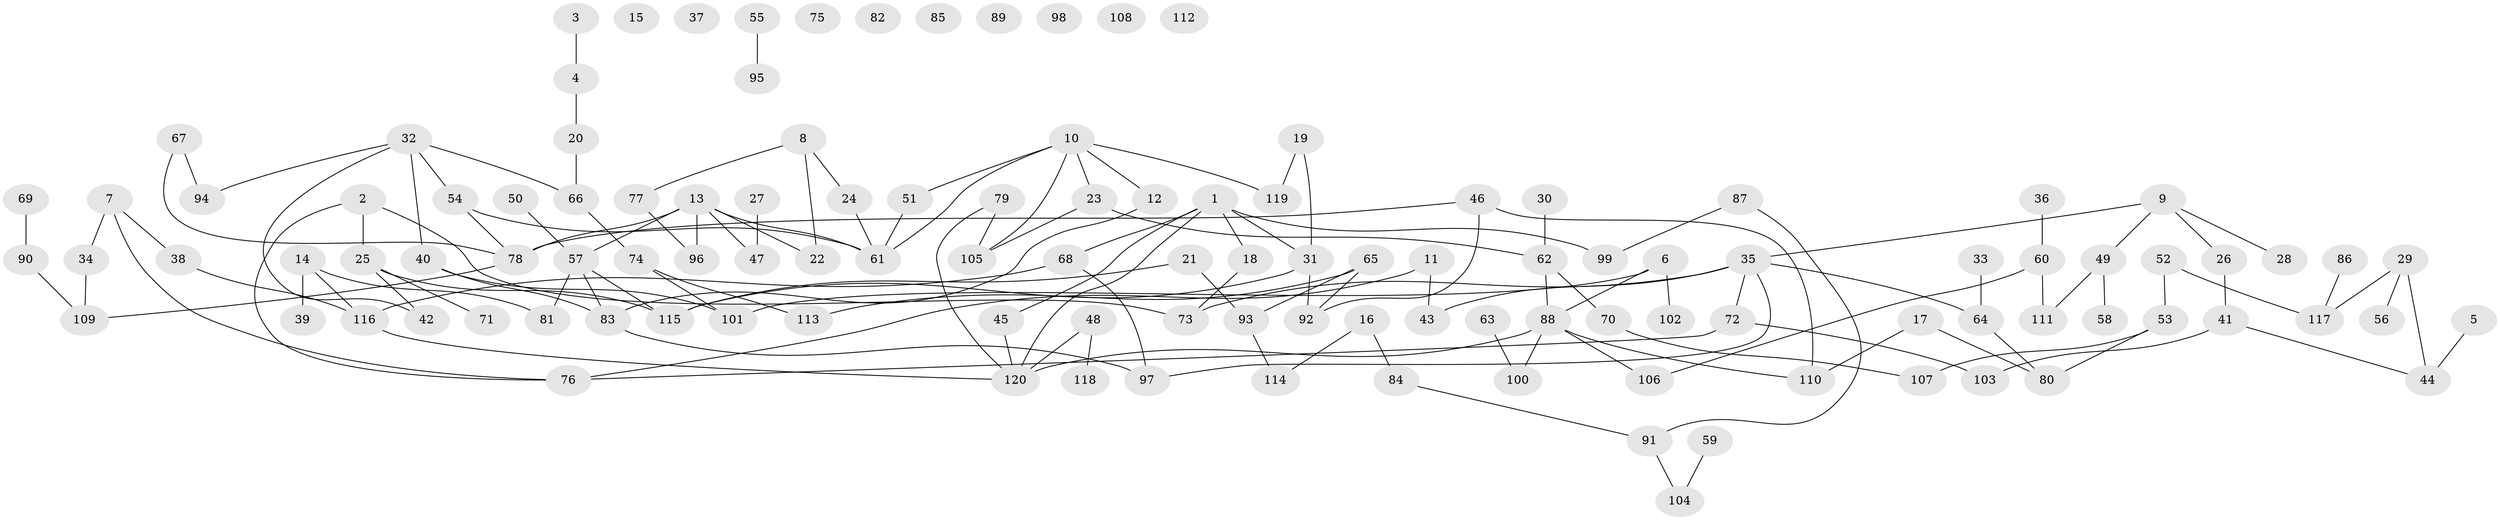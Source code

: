 // Generated by graph-tools (version 1.1) at 2025/00/03/09/25 03:00:41]
// undirected, 120 vertices, 143 edges
graph export_dot {
graph [start="1"]
  node [color=gray90,style=filled];
  1;
  2;
  3;
  4;
  5;
  6;
  7;
  8;
  9;
  10;
  11;
  12;
  13;
  14;
  15;
  16;
  17;
  18;
  19;
  20;
  21;
  22;
  23;
  24;
  25;
  26;
  27;
  28;
  29;
  30;
  31;
  32;
  33;
  34;
  35;
  36;
  37;
  38;
  39;
  40;
  41;
  42;
  43;
  44;
  45;
  46;
  47;
  48;
  49;
  50;
  51;
  52;
  53;
  54;
  55;
  56;
  57;
  58;
  59;
  60;
  61;
  62;
  63;
  64;
  65;
  66;
  67;
  68;
  69;
  70;
  71;
  72;
  73;
  74;
  75;
  76;
  77;
  78;
  79;
  80;
  81;
  82;
  83;
  84;
  85;
  86;
  87;
  88;
  89;
  90;
  91;
  92;
  93;
  94;
  95;
  96;
  97;
  98;
  99;
  100;
  101;
  102;
  103;
  104;
  105;
  106;
  107;
  108;
  109;
  110;
  111;
  112;
  113;
  114;
  115;
  116;
  117;
  118;
  119;
  120;
  1 -- 18;
  1 -- 31;
  1 -- 45;
  1 -- 68;
  1 -- 99;
  1 -- 120;
  2 -- 25;
  2 -- 73;
  2 -- 76;
  3 -- 4;
  4 -- 20;
  5 -- 44;
  6 -- 88;
  6 -- 101;
  6 -- 102;
  7 -- 34;
  7 -- 38;
  7 -- 76;
  8 -- 22;
  8 -- 24;
  8 -- 77;
  9 -- 26;
  9 -- 28;
  9 -- 35;
  9 -- 49;
  10 -- 12;
  10 -- 23;
  10 -- 51;
  10 -- 61;
  10 -- 105;
  10 -- 119;
  11 -- 43;
  11 -- 76;
  12 -- 83;
  13 -- 22;
  13 -- 47;
  13 -- 57;
  13 -- 61;
  13 -- 78;
  13 -- 96;
  14 -- 39;
  14 -- 81;
  14 -- 116;
  16 -- 84;
  16 -- 114;
  17 -- 80;
  17 -- 110;
  18 -- 73;
  19 -- 31;
  19 -- 119;
  20 -- 66;
  21 -- 93;
  21 -- 115;
  23 -- 62;
  23 -- 105;
  24 -- 61;
  25 -- 42;
  25 -- 71;
  25 -- 115;
  26 -- 41;
  27 -- 47;
  29 -- 44;
  29 -- 56;
  29 -- 117;
  30 -- 62;
  31 -- 92;
  31 -- 115;
  32 -- 40;
  32 -- 42;
  32 -- 54;
  32 -- 66;
  32 -- 94;
  33 -- 64;
  34 -- 109;
  35 -- 43;
  35 -- 64;
  35 -- 72;
  35 -- 73;
  35 -- 97;
  36 -- 60;
  38 -- 116;
  40 -- 83;
  40 -- 101;
  41 -- 44;
  41 -- 103;
  45 -- 120;
  46 -- 78;
  46 -- 92;
  46 -- 110;
  48 -- 118;
  48 -- 120;
  49 -- 58;
  49 -- 111;
  50 -- 57;
  51 -- 61;
  52 -- 53;
  52 -- 117;
  53 -- 80;
  53 -- 107;
  54 -- 61;
  54 -- 78;
  55 -- 95;
  57 -- 81;
  57 -- 83;
  57 -- 115;
  59 -- 104;
  60 -- 106;
  60 -- 111;
  62 -- 70;
  62 -- 88;
  63 -- 100;
  64 -- 80;
  65 -- 92;
  65 -- 93;
  65 -- 113;
  66 -- 74;
  67 -- 78;
  67 -- 94;
  68 -- 97;
  68 -- 116;
  69 -- 90;
  70 -- 107;
  72 -- 76;
  72 -- 103;
  74 -- 101;
  74 -- 113;
  77 -- 96;
  78 -- 109;
  79 -- 105;
  79 -- 120;
  83 -- 97;
  84 -- 91;
  86 -- 117;
  87 -- 91;
  87 -- 99;
  88 -- 100;
  88 -- 106;
  88 -- 110;
  88 -- 120;
  90 -- 109;
  91 -- 104;
  93 -- 114;
  116 -- 120;
}

